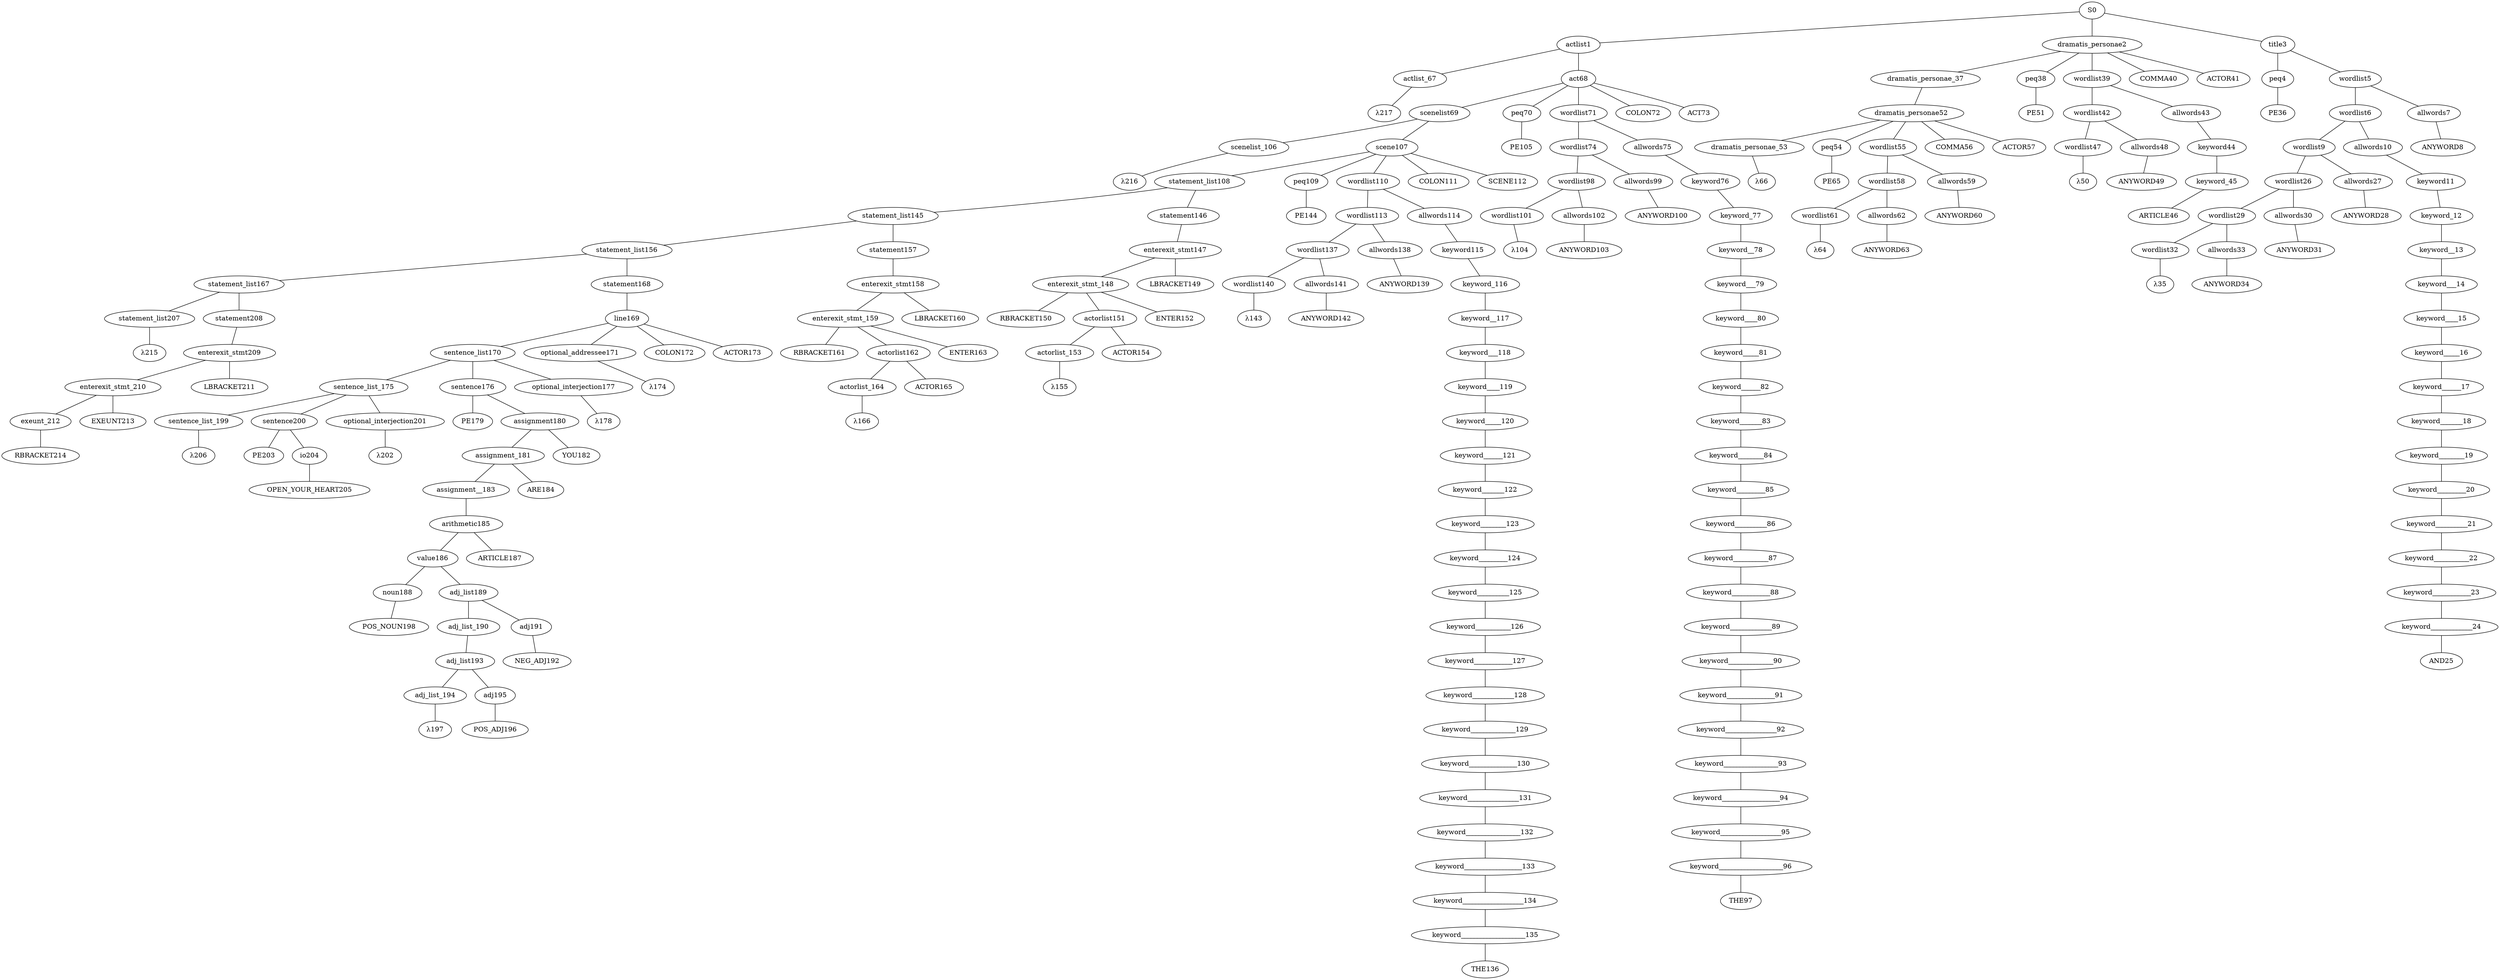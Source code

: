 strict graph {
	S0 -- actlist1
	S0 -- dramatis_personae2
	S0 -- title3

	title3 -- peq4
	title3 -- wordlist5

	wordlist5 -- wordlist6
	wordlist5 -- allwords7

	allwords7 -- ANYWORD8


	wordlist6 -- wordlist9
	wordlist6 -- allwords10

	allwords10 -- keyword11

	keyword11 -- keyword_12

	keyword_12 -- keyword__13

	keyword__13 -- keyword___14

	keyword___14 -- keyword____15

	keyword____15 -- keyword_____16

	keyword_____16 -- keyword______17

	keyword______17 -- keyword_______18

	keyword_______18 -- keyword________19

	keyword________19 -- keyword_________20

	keyword_________20 -- keyword__________21

	keyword__________21 -- keyword___________22

	keyword___________22 -- keyword____________23

	keyword____________23 -- keyword_____________24

	keyword_____________24 -- AND25


	wordlist9 -- wordlist26
	wordlist9 -- allwords27

	allwords27 -- ANYWORD28


	wordlist26 -- wordlist29
	wordlist26 -- allwords30

	allwords30 -- ANYWORD31


	wordlist29 -- wordlist32
	wordlist29 -- allwords33

	allwords33 -- ANYWORD34


	wordlist32 -- λ35

	peq4 -- PE36


	dramatis_personae2 -- dramatis_personae_37
	dramatis_personae2 -- peq38
	dramatis_personae2 -- wordlist39
	dramatis_personae2 -- COMMA40
	dramatis_personae2 -- ACTOR41



	wordlist39 -- wordlist42
	wordlist39 -- allwords43

	allwords43 -- keyword44

	keyword44 -- keyword_45

	keyword_45 -- ARTICLE46


	wordlist42 -- wordlist47
	wordlist42 -- allwords48

	allwords48 -- ANYWORD49


	wordlist47 -- λ50

	peq38 -- PE51


	dramatis_personae_37 -- dramatis_personae52

	dramatis_personae52 -- dramatis_personae_53
	dramatis_personae52 -- peq54
	dramatis_personae52 -- wordlist55
	dramatis_personae52 -- COMMA56
	dramatis_personae52 -- ACTOR57



	wordlist55 -- wordlist58
	wordlist55 -- allwords59

	allwords59 -- ANYWORD60


	wordlist58 -- wordlist61
	wordlist58 -- allwords62

	allwords62 -- ANYWORD63


	wordlist61 -- λ64

	peq54 -- PE65


	dramatis_personae_53 -- λ66

	actlist1 -- actlist_67
	actlist1 -- act68

	act68 -- scenelist69
	act68 -- peq70
	act68 -- wordlist71
	act68 -- COLON72
	act68 -- ACT73



	wordlist71 -- wordlist74
	wordlist71 -- allwords75

	allwords75 -- keyword76

	keyword76 -- keyword_77

	keyword_77 -- keyword__78

	keyword__78 -- keyword___79

	keyword___79 -- keyword____80

	keyword____80 -- keyword_____81

	keyword_____81 -- keyword______82

	keyword______82 -- keyword_______83

	keyword_______83 -- keyword________84

	keyword________84 -- keyword_________85

	keyword_________85 -- keyword__________86

	keyword__________86 -- keyword___________87

	keyword___________87 -- keyword____________88

	keyword____________88 -- keyword_____________89

	keyword_____________89 -- keyword______________90

	keyword______________90 -- keyword_______________91

	keyword_______________91 -- keyword________________92

	keyword________________92 -- keyword_________________93

	keyword_________________93 -- keyword__________________94

	keyword__________________94 -- keyword___________________95

	keyword___________________95 -- keyword____________________96

	keyword____________________96 -- THE97


	wordlist74 -- wordlist98
	wordlist74 -- allwords99

	allwords99 -- ANYWORD100


	wordlist98 -- wordlist101
	wordlist98 -- allwords102

	allwords102 -- ANYWORD103


	wordlist101 -- λ104

	peq70 -- PE105


	scenelist69 -- scenelist_106
	scenelist69 -- scene107

	scene107 -- statement_list108
	scene107 -- peq109
	scene107 -- wordlist110
	scene107 -- COLON111
	scene107 -- SCENE112



	wordlist110 -- wordlist113
	wordlist110 -- allwords114

	allwords114 -- keyword115

	keyword115 -- keyword_116

	keyword_116 -- keyword__117

	keyword__117 -- keyword___118

	keyword___118 -- keyword____119

	keyword____119 -- keyword_____120

	keyword_____120 -- keyword______121

	keyword______121 -- keyword_______122

	keyword_______122 -- keyword________123

	keyword________123 -- keyword_________124

	keyword_________124 -- keyword__________125

	keyword__________125 -- keyword___________126

	keyword___________126 -- keyword____________127

	keyword____________127 -- keyword_____________128

	keyword_____________128 -- keyword______________129

	keyword______________129 -- keyword_______________130

	keyword_______________130 -- keyword________________131

	keyword________________131 -- keyword_________________132

	keyword_________________132 -- keyword__________________133

	keyword__________________133 -- keyword___________________134

	keyword___________________134 -- keyword____________________135

	keyword____________________135 -- THE136


	wordlist113 -- wordlist137
	wordlist113 -- allwords138

	allwords138 -- ANYWORD139


	wordlist137 -- wordlist140
	wordlist137 -- allwords141

	allwords141 -- ANYWORD142


	wordlist140 -- λ143

	peq109 -- PE144


	statement_list108 -- statement_list145
	statement_list108 -- statement146

	statement146 -- enterexit_stmt147

	enterexit_stmt147 -- enterexit_stmt_148
	enterexit_stmt147 -- LBRACKET149


	enterexit_stmt_148 -- RBRACKET150
	enterexit_stmt_148 -- actorlist151
	enterexit_stmt_148 -- ENTER152


	actorlist151 -- actorlist_153
	actorlist151 -- ACTOR154


	actorlist_153 -- λ155


	statement_list145 -- statement_list156
	statement_list145 -- statement157

	statement157 -- enterexit_stmt158

	enterexit_stmt158 -- enterexit_stmt_159
	enterexit_stmt158 -- LBRACKET160


	enterexit_stmt_159 -- RBRACKET161
	enterexit_stmt_159 -- actorlist162
	enterexit_stmt_159 -- ENTER163


	actorlist162 -- actorlist_164
	actorlist162 -- ACTOR165


	actorlist_164 -- λ166


	statement_list156 -- statement_list167
	statement_list156 -- statement168

	statement168 -- line169

	line169 -- sentence_list170
	line169 -- optional_addressee171
	line169 -- COLON172
	line169 -- ACTOR173



	optional_addressee171 -- λ174

	sentence_list170 -- sentence_list_175
	sentence_list170 -- sentence176
	sentence_list170 -- optional_interjection177

	optional_interjection177 -- λ178

	sentence176 -- PE179
	sentence176 -- assignment180

	assignment180 -- assignment_181
	assignment180 -- YOU182


	assignment_181 -- assignment__183
	assignment_181 -- ARE184


	assignment__183 -- arithmetic185

	arithmetic185 -- value186
	arithmetic185 -- ARTICLE187


	value186 -- noun188
	value186 -- adj_list189

	adj_list189 -- adj_list_190
	adj_list189 -- adj191

	adj191 -- NEG_ADJ192


	adj_list_190 -- adj_list193

	adj_list193 -- adj_list_194
	adj_list193 -- adj195

	adj195 -- POS_ADJ196


	adj_list_194 -- λ197

	noun188 -- POS_NOUN198



	sentence_list_175 -- sentence_list_199
	sentence_list_175 -- sentence200
	sentence_list_175 -- optional_interjection201

	optional_interjection201 -- λ202

	sentence200 -- PE203
	sentence200 -- io204

	io204 -- OPEN_YOUR_HEART205



	sentence_list_199 -- λ206

	statement_list167 -- statement_list207
	statement_list167 -- statement208

	statement208 -- enterexit_stmt209

	enterexit_stmt209 -- enterexit_stmt_210
	enterexit_stmt209 -- LBRACKET211


	enterexit_stmt_210 -- exeunt_212
	enterexit_stmt_210 -- EXEUNT213


	exeunt_212 -- RBRACKET214


	statement_list207 -- λ215

	scenelist_106 -- λ216

	actlist_67 -- λ217


}